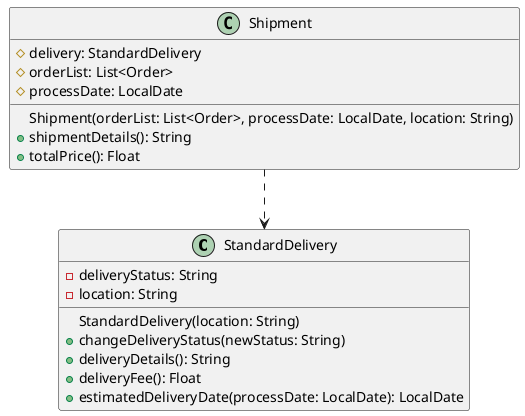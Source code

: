 @startuml
class StandardDelivery
{

    StandardDelivery(location: String)
    - deliveryStatus: String
    - location: String
    + changeDeliveryStatus(newStatus: String)
    + deliveryDetails(): String
    + deliveryFee(): Float
    + estimatedDeliveryDate(processDate: LocalDate): LocalDate
}


class Shipment
{

    Shipment(orderList: List<Order>, processDate: LocalDate, location: String)
    # delivery: StandardDelivery
    # orderList: List<Order>
    # processDate: LocalDate
    + shipmentDetails(): String
    + totalPrice(): Float
}




Shipment ..> StandardDelivery
@enduml